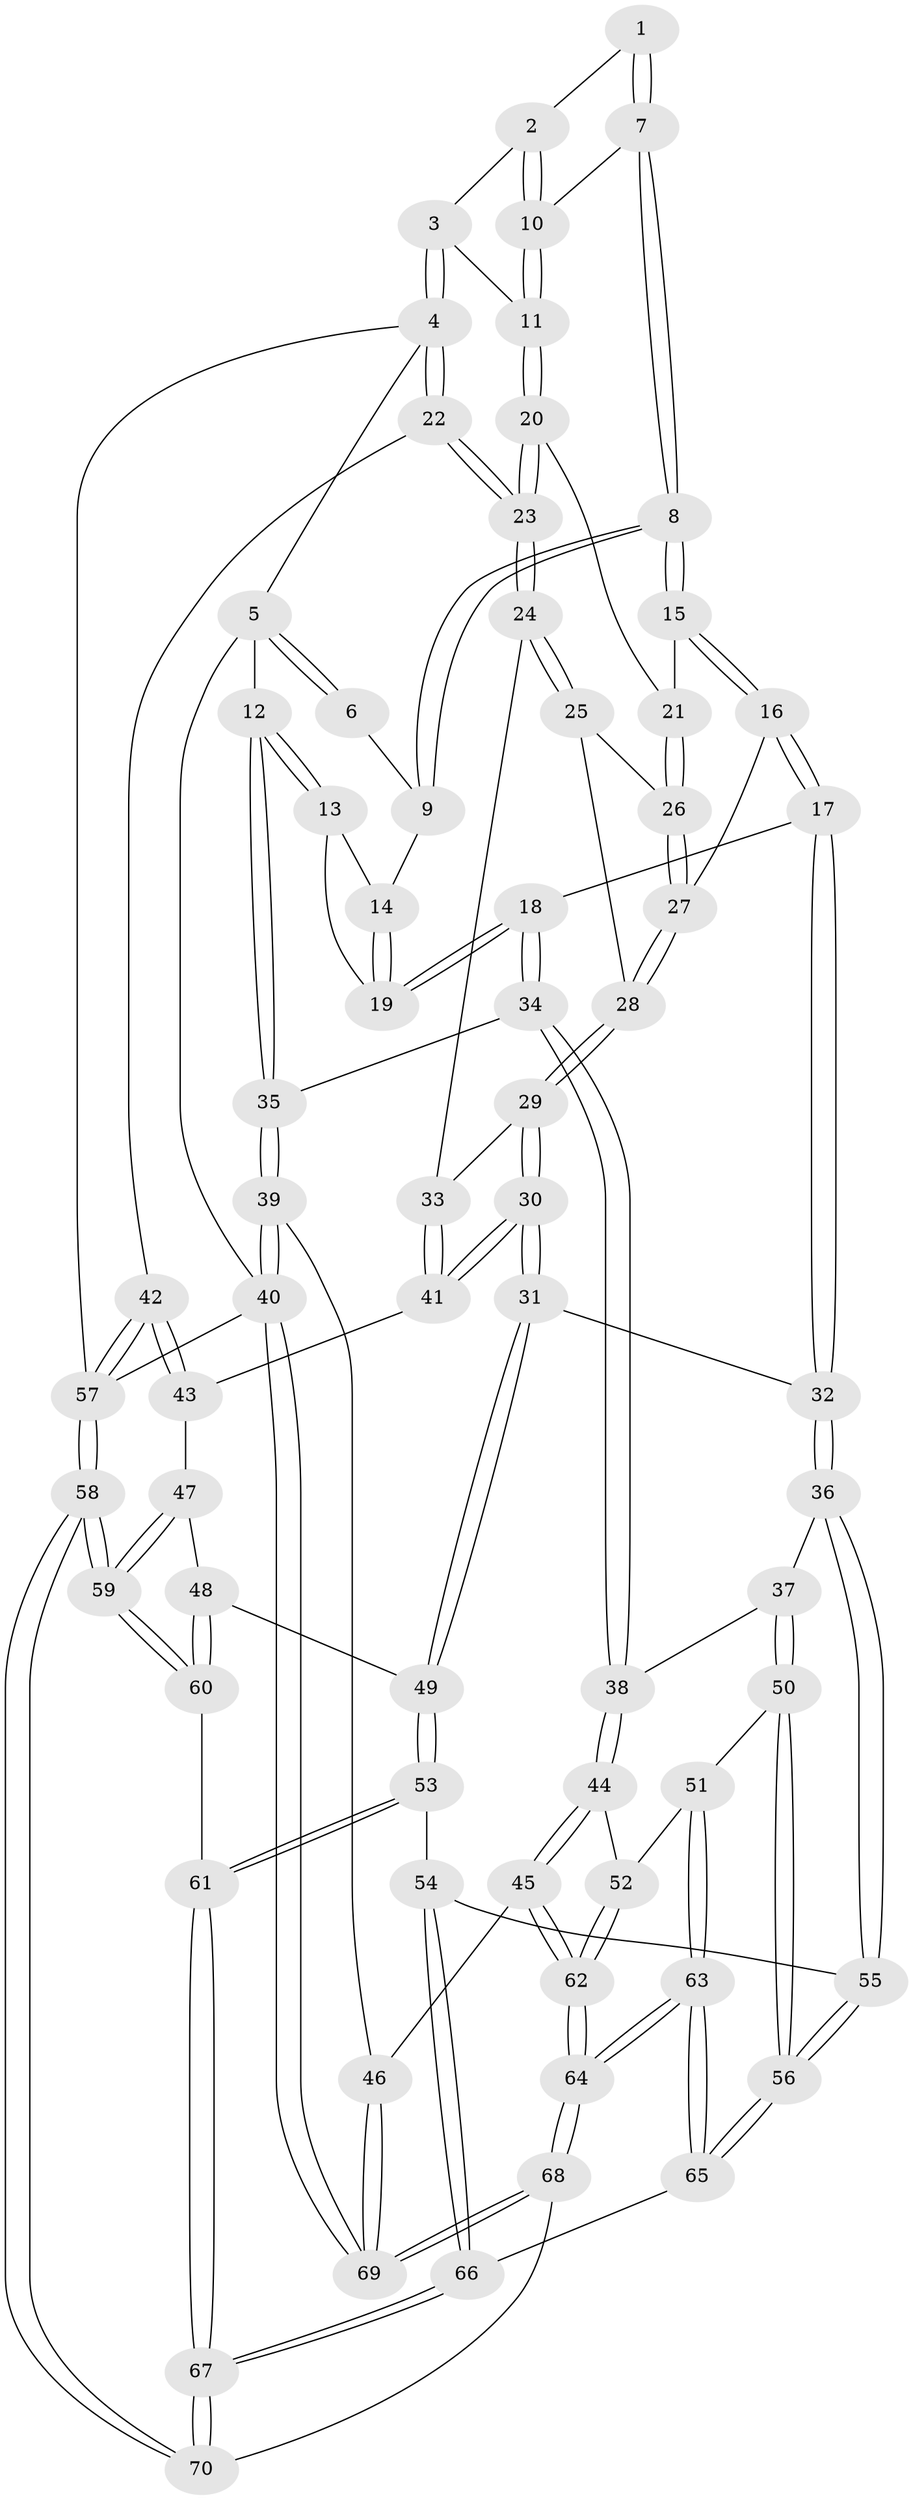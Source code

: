 // Generated by graph-tools (version 1.1) at 2025/03/03/09/25 03:03:25]
// undirected, 70 vertices, 172 edges
graph export_dot {
graph [start="1"]
  node [color=gray90,style=filled];
  1 [pos="+0.5890877480524153+0"];
  2 [pos="+0.7248280791106845+0"];
  3 [pos="+1+0"];
  4 [pos="+1+0"];
  5 [pos="+0+0"];
  6 [pos="+0.4516608366474342+0"];
  7 [pos="+0.5916422151733408+0.08683953877062231"];
  8 [pos="+0.566264696994064+0.1965701108394458"];
  9 [pos="+0.3625894044687454+0.12191235952723427"];
  10 [pos="+0.8492643837921849+0.12210437853221896"];
  11 [pos="+0.8819775651196547+0.16466694650741068"];
  12 [pos="+0+0.01094234988068499"];
  13 [pos="+0.2319413948293777+0.13309273393508966"];
  14 [pos="+0.3501783707695298+0.1271099131199252"];
  15 [pos="+0.5665119503451137+0.1977735039293603"];
  16 [pos="+0.5304456197605539+0.3301089687501965"];
  17 [pos="+0.4507823695560502+0.379081670642313"];
  18 [pos="+0.3889439185637305+0.3856854842681202"];
  19 [pos="+0.38539918042840604+0.3765494481970212"];
  20 [pos="+0.8897695848801552+0.1911532123996789"];
  21 [pos="+0.7653640267629311+0.22477362251486213"];
  22 [pos="+1+0.39151068771350417"];
  23 [pos="+1+0.37543336452768417"];
  24 [pos="+0.9327868741794424+0.43111615496592726"];
  25 [pos="+0.8451391854869761+0.39487249384006856"];
  26 [pos="+0.7351945419500346+0.33274646319487583"];
  27 [pos="+0.6121189821984243+0.3817886271146409"];
  28 [pos="+0.6146327133337375+0.38502897551046544"];
  29 [pos="+0.6701809023621428+0.47390178077261036"];
  30 [pos="+0.6057749237053047+0.6637654944425001"];
  31 [pos="+0.6049869353451907+0.6644515758231673"];
  32 [pos="+0.5482677131986252+0.6602808703062423"];
  33 [pos="+0.8400344122943438+0.4903163725545283"];
  34 [pos="+0.2077330365283788+0.486020851774262"];
  35 [pos="+0+0.21853949962165262"];
  36 [pos="+0.48460306042615287+0.6900739444973212"];
  37 [pos="+0.3217387034079624+0.6681242759341658"];
  38 [pos="+0.22161475378732132+0.5770254975762136"];
  39 [pos="+0+0.7767630121196485"];
  40 [pos="+0+1"];
  41 [pos="+0.7852695615514251+0.6269276339870495"];
  42 [pos="+1+0.8488160237315131"];
  43 [pos="+0.856766111323866+0.7141521339033886"];
  44 [pos="+0.11864506065967327+0.7028133247068696"];
  45 [pos="+0.012762049476700456+0.7786471670713415"];
  46 [pos="+0.006752194918902634+0.7806336911272046"];
  47 [pos="+0.750279674868254+0.7775003245372908"];
  48 [pos="+0.6469293792730167+0.7424299389273377"];
  49 [pos="+0.642153266649733+0.7391555343236226"];
  50 [pos="+0.316411278810295+0.7219120695535891"];
  51 [pos="+0.26968033266639724+0.8241722788308259"];
  52 [pos="+0.2093066204402317+0.8312703949885113"];
  53 [pos="+0.6014250262262184+0.8526216151270957"];
  54 [pos="+0.5071464589868078+0.8474640701769116"];
  55 [pos="+0.47726792500084086+0.7851869281814241"];
  56 [pos="+0.3875659100273817+0.8717461396096396"];
  57 [pos="+1+1"];
  58 [pos="+1+1"];
  59 [pos="+0.7952362610108916+0.9079118786462371"];
  60 [pos="+0.7015031426276984+0.8712136055850391"];
  61 [pos="+0.6154126802765677+0.9108406308793725"];
  62 [pos="+0.17055190322487254+0.8895650442283033"];
  63 [pos="+0.31752645984871325+0.9635840183207698"];
  64 [pos="+0.23834192006838856+1"];
  65 [pos="+0.3792070113641316+0.9105404426903332"];
  66 [pos="+0.4926234104340366+0.9216282052644162"];
  67 [pos="+0.5889424489210192+1"];
  68 [pos="+0.20883695501599667+1"];
  69 [pos="+0.19798461012059088+1"];
  70 [pos="+0.6338054726707978+1"];
  1 -- 2;
  1 -- 7;
  1 -- 7;
  2 -- 3;
  2 -- 10;
  2 -- 10;
  3 -- 4;
  3 -- 4;
  3 -- 11;
  4 -- 5;
  4 -- 22;
  4 -- 22;
  4 -- 57;
  5 -- 6;
  5 -- 6;
  5 -- 12;
  5 -- 40;
  6 -- 9;
  7 -- 8;
  7 -- 8;
  7 -- 10;
  8 -- 9;
  8 -- 9;
  8 -- 15;
  8 -- 15;
  9 -- 14;
  10 -- 11;
  10 -- 11;
  11 -- 20;
  11 -- 20;
  12 -- 13;
  12 -- 13;
  12 -- 35;
  12 -- 35;
  13 -- 14;
  13 -- 19;
  14 -- 19;
  14 -- 19;
  15 -- 16;
  15 -- 16;
  15 -- 21;
  16 -- 17;
  16 -- 17;
  16 -- 27;
  17 -- 18;
  17 -- 32;
  17 -- 32;
  18 -- 19;
  18 -- 19;
  18 -- 34;
  18 -- 34;
  20 -- 21;
  20 -- 23;
  20 -- 23;
  21 -- 26;
  21 -- 26;
  22 -- 23;
  22 -- 23;
  22 -- 42;
  23 -- 24;
  23 -- 24;
  24 -- 25;
  24 -- 25;
  24 -- 33;
  25 -- 26;
  25 -- 28;
  26 -- 27;
  26 -- 27;
  27 -- 28;
  27 -- 28;
  28 -- 29;
  28 -- 29;
  29 -- 30;
  29 -- 30;
  29 -- 33;
  30 -- 31;
  30 -- 31;
  30 -- 41;
  30 -- 41;
  31 -- 32;
  31 -- 49;
  31 -- 49;
  32 -- 36;
  32 -- 36;
  33 -- 41;
  33 -- 41;
  34 -- 35;
  34 -- 38;
  34 -- 38;
  35 -- 39;
  35 -- 39;
  36 -- 37;
  36 -- 55;
  36 -- 55;
  37 -- 38;
  37 -- 50;
  37 -- 50;
  38 -- 44;
  38 -- 44;
  39 -- 40;
  39 -- 40;
  39 -- 46;
  40 -- 69;
  40 -- 69;
  40 -- 57;
  41 -- 43;
  42 -- 43;
  42 -- 43;
  42 -- 57;
  42 -- 57;
  43 -- 47;
  44 -- 45;
  44 -- 45;
  44 -- 52;
  45 -- 46;
  45 -- 62;
  45 -- 62;
  46 -- 69;
  46 -- 69;
  47 -- 48;
  47 -- 59;
  47 -- 59;
  48 -- 49;
  48 -- 60;
  48 -- 60;
  49 -- 53;
  49 -- 53;
  50 -- 51;
  50 -- 56;
  50 -- 56;
  51 -- 52;
  51 -- 63;
  51 -- 63;
  52 -- 62;
  52 -- 62;
  53 -- 54;
  53 -- 61;
  53 -- 61;
  54 -- 55;
  54 -- 66;
  54 -- 66;
  55 -- 56;
  55 -- 56;
  56 -- 65;
  56 -- 65;
  57 -- 58;
  57 -- 58;
  58 -- 59;
  58 -- 59;
  58 -- 70;
  58 -- 70;
  59 -- 60;
  59 -- 60;
  60 -- 61;
  61 -- 67;
  61 -- 67;
  62 -- 64;
  62 -- 64;
  63 -- 64;
  63 -- 64;
  63 -- 65;
  63 -- 65;
  64 -- 68;
  64 -- 68;
  65 -- 66;
  66 -- 67;
  66 -- 67;
  67 -- 70;
  67 -- 70;
  68 -- 69;
  68 -- 69;
  68 -- 70;
}
